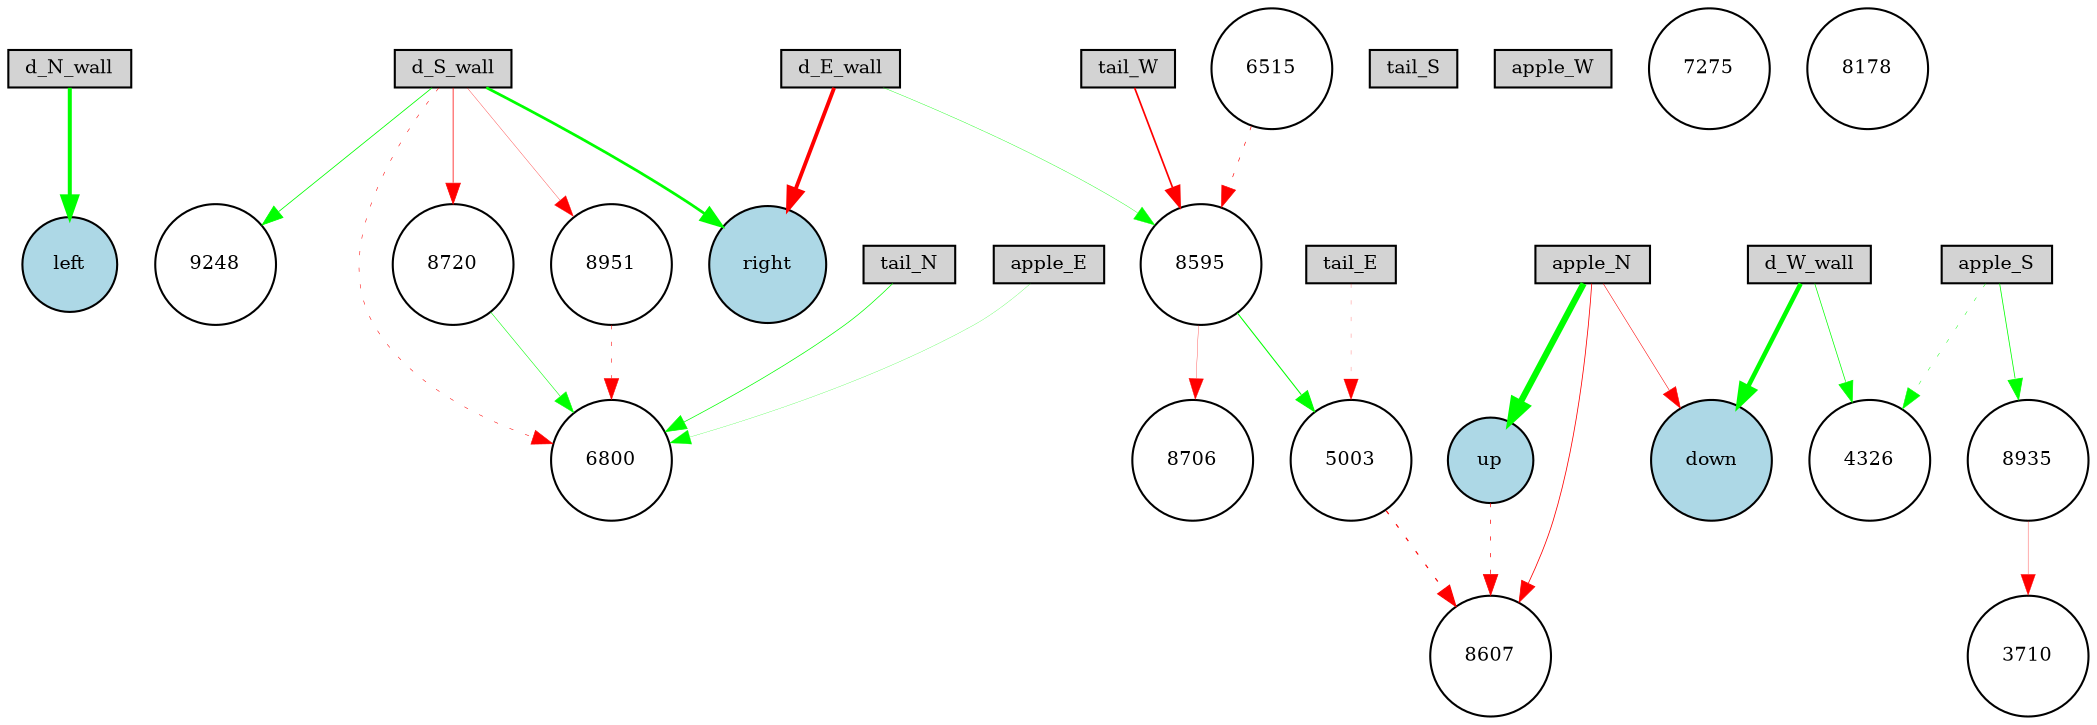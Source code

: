 digraph {
	node [fontsize=9 height=0.2 shape=circle width=0.2]
	d_N_wall [fillcolor=lightgray shape=box style=filled]
	d_S_wall [fillcolor=lightgray shape=box style=filled]
	d_E_wall [fillcolor=lightgray shape=box style=filled]
	d_W_wall [fillcolor=lightgray shape=box style=filled]
	tail_N [fillcolor=lightgray shape=box style=filled]
	tail_S [fillcolor=lightgray shape=box style=filled]
	tail_E [fillcolor=lightgray shape=box style=filled]
	tail_W [fillcolor=lightgray shape=box style=filled]
	apple_N [fillcolor=lightgray shape=box style=filled]
	apple_S [fillcolor=lightgray shape=box style=filled]
	apple_E [fillcolor=lightgray shape=box style=filled]
	apple_W [fillcolor=lightgray shape=box style=filled]
	up [fillcolor=lightblue style=filled]
	left [fillcolor=lightblue style=filled]
	down [fillcolor=lightblue style=filled]
	right [fillcolor=lightblue style=filled]
	8706 [fillcolor=white style=filled]
	9248 [fillcolor=white style=filled]
	4326 [fillcolor=white style=filled]
	8935 [fillcolor=white style=filled]
	5003 [fillcolor=white style=filled]
	7275 [fillcolor=white style=filled]
	6800 [fillcolor=white style=filled]
	8720 [fillcolor=white style=filled]
	8178 [fillcolor=white style=filled]
	6515 [fillcolor=white style=filled]
	8595 [fillcolor=white style=filled]
	8951 [fillcolor=white style=filled]
	3710 [fillcolor=white style=filled]
	8607 [fillcolor=white style=filled]
	d_S_wall -> right [color=green penwidth=1.318663355662554 style=solid]
	d_E_wall -> right [color=red penwidth=1.8454470056661318 style=solid]
	d_W_wall -> down [color=green penwidth=2.1741246835726264 style=solid]
	apple_N -> up [color=green penwidth=3.030402231661937 style=solid]
	d_N_wall -> left [color=green penwidth=1.9261878397795344 style=solid]
	tail_E -> 5003 [color=red penwidth=0.11232557426760854 style=dotted]
	tail_N -> 6800 [color=green penwidth=0.3419890981037178 style=solid]
	apple_N -> down [color=red penwidth=0.25854231364324287 style=solid]
	apple_S -> 4326 [color=green penwidth=0.21195257650512167 style=dotted]
	d_W_wall -> 4326 [color=green penwidth=0.34536398813565833 style=solid]
	apple_E -> 6800 [color=green penwidth=0.11716867320293227 style=solid]
	6515 -> 8595 [color=red penwidth=0.30689357115683036 style=dotted]
	up -> 8607 [color=red penwidth=0.33769110556268245 style=dotted]
	d_S_wall -> 6800 [color=red penwidth=0.2550768602151833 style=dotted]
	8595 -> 8706 [color=red penwidth=0.14636740870528378 style=solid]
	8595 -> 5003 [color=green penwidth=0.5056721209962964 style=solid]
	d_S_wall -> 8720 [color=red penwidth=0.3564129689934805 style=solid]
	8720 -> 6800 [color=green penwidth=0.26268003628994874 style=solid]
	5003 -> 8607 [color=red penwidth=0.5600284512760191 style=dotted]
	apple_S -> 8935 [color=green penwidth=0.37801699797597177 style=solid]
	d_S_wall -> 8951 [color=red penwidth=0.1490388184575181 style=solid]
	8951 -> 6800 [color=red penwidth=0.2618181076472544 style=dotted]
	tail_W -> 8595 [color=red penwidth=0.819377944159931 style=solid]
	d_E_wall -> 8595 [color=green penwidth=0.18449429990681904 style=solid]
	d_S_wall -> 9248 [color=green penwidth=0.3863802102044843 style=solid]
	apple_N -> 8607 [color=red penwidth=0.38271189217452295 style=solid]
	8935 -> 3710 [color=red penwidth=0.1544728107313457 style=solid]
}
